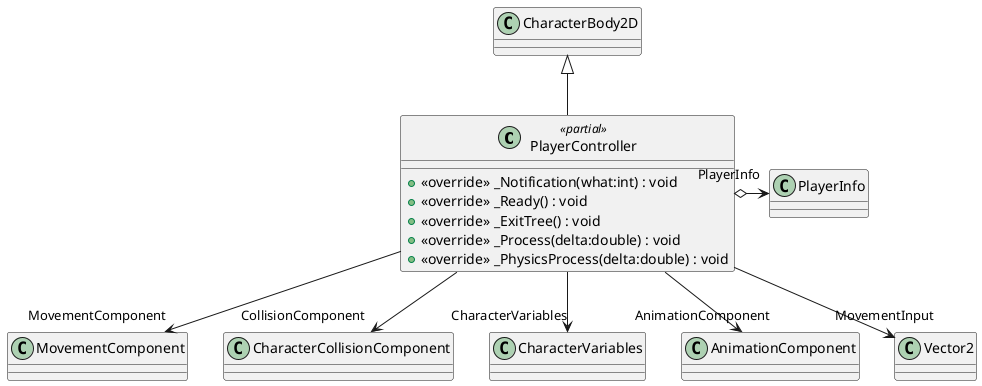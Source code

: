 @startuml
class PlayerController <<partial>> {
    + <<override>> _Notification(what:int) : void
    + <<override>> _Ready() : void
    + <<override>> _ExitTree() : void
    + <<override>> _Process(delta:double) : void
    + <<override>> _PhysicsProcess(delta:double) : void
}
CharacterBody2D <|-- PlayerController
PlayerController --> "MovementComponent" MovementComponent
PlayerController --> "CollisionComponent" CharacterCollisionComponent
PlayerController --> "CharacterVariables" CharacterVariables
PlayerController --> "AnimationComponent" AnimationComponent
PlayerController o-> "PlayerInfo" PlayerInfo
PlayerController --> "MovementInput" Vector2
@enduml
